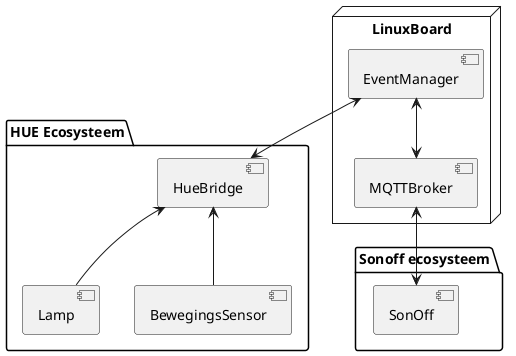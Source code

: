 @startuml


node LinuxBoard {
    component MQTTBroker
    component EventManager
    EventManager <--> MQTTBroker
}

package "HUE Ecosysteem" {
    component HueBridge
    component Lamp
    component BewegingsSensor

    HueBridge <-- BewegingsSensor
    HueBridge <-- Lamp

}

EventManager <--> HueBridge

package "Sonoff ecosysteem" {
    component SonOff
    MQTTBroker <--> SonOff
}

@enduml